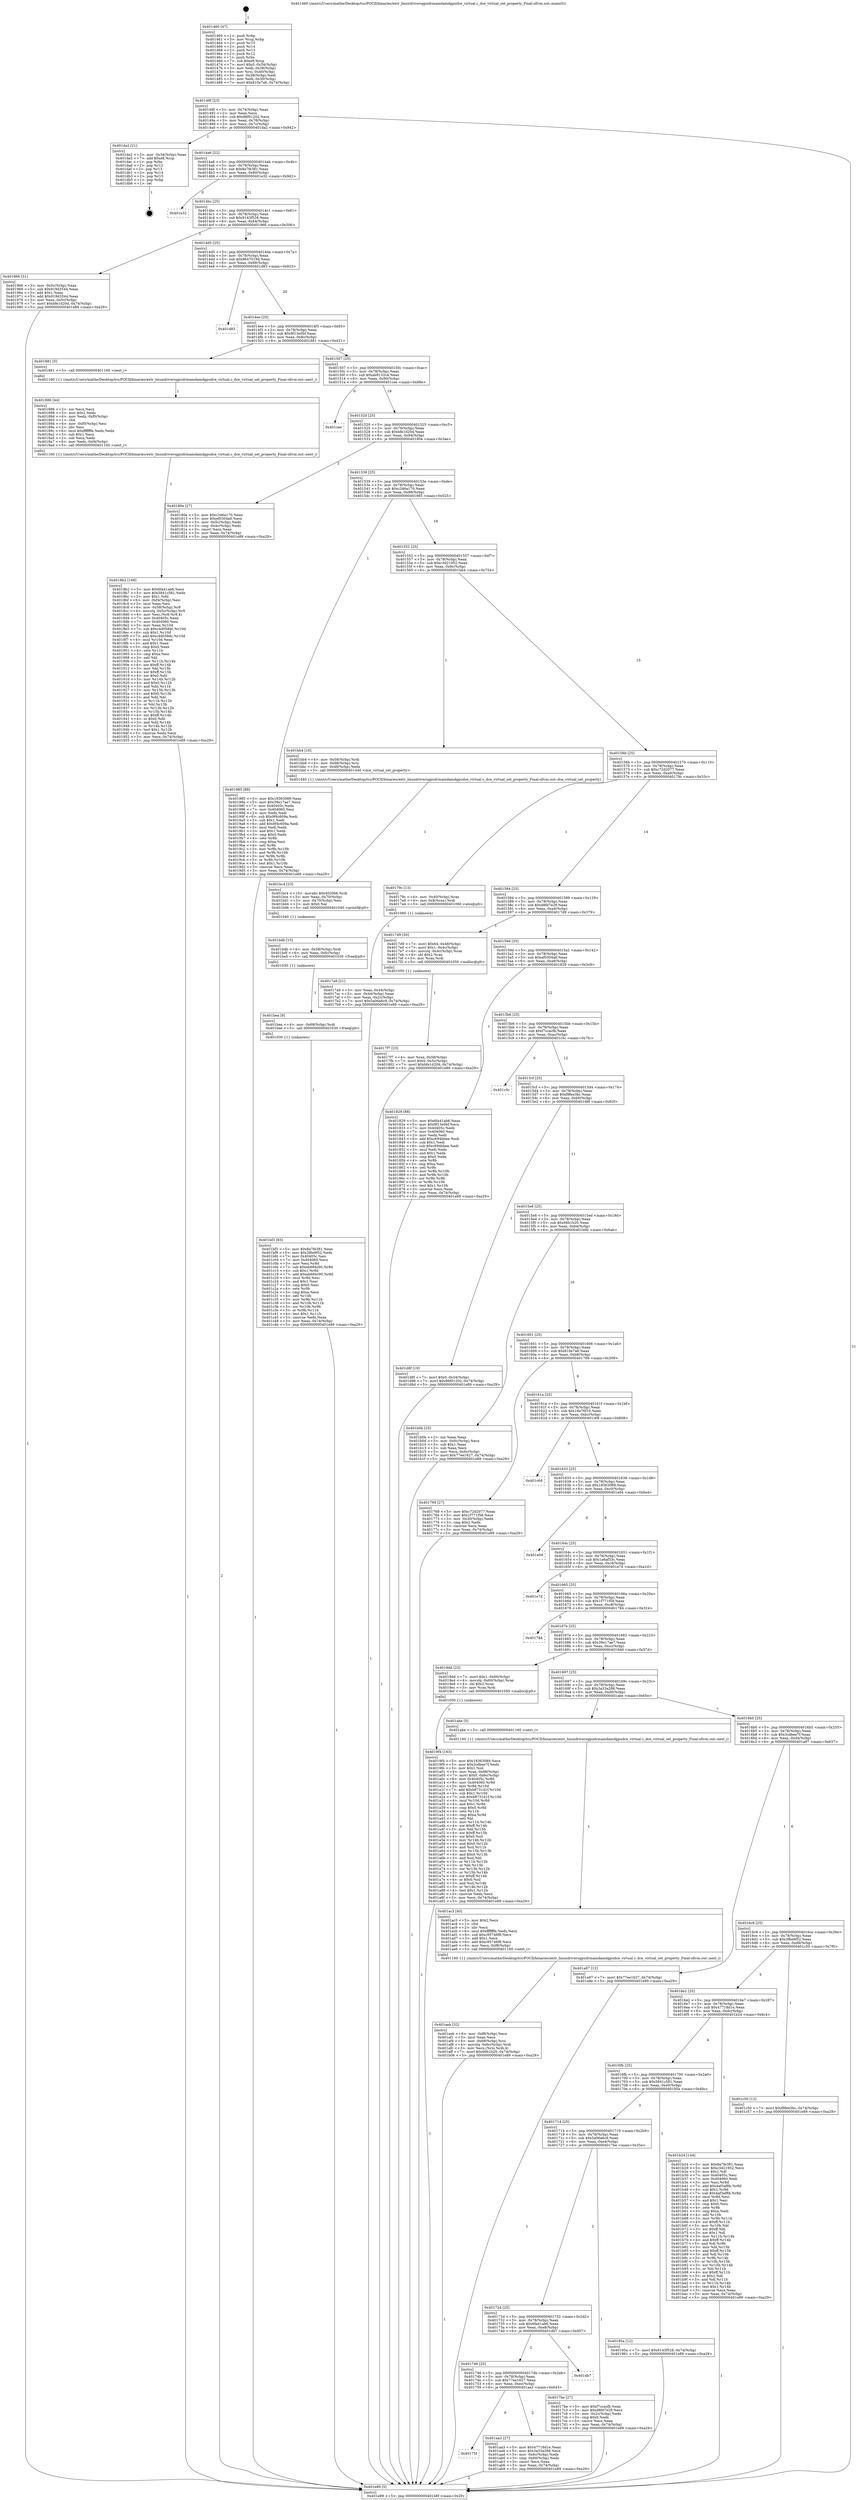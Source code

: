 digraph "0x401460" {
  label = "0x401460 (/mnt/c/Users/mathe/Desktop/tcc/POCII/binaries/extr_linuxdriversgpudrmamdamdgpudce_virtual.c_dce_virtual_set_property_Final-ollvm.out::main(0))"
  labelloc = "t"
  node[shape=record]

  Entry [label="",width=0.3,height=0.3,shape=circle,fillcolor=black,style=filled]
  "0x40148f" [label="{
     0x40148f [23]\l
     | [instrs]\l
     &nbsp;&nbsp;0x40148f \<+3\>: mov -0x74(%rbp),%eax\l
     &nbsp;&nbsp;0x401492 \<+2\>: mov %eax,%ecx\l
     &nbsp;&nbsp;0x401494 \<+6\>: sub $0x86f01202,%ecx\l
     &nbsp;&nbsp;0x40149a \<+3\>: mov %eax,-0x78(%rbp)\l
     &nbsp;&nbsp;0x40149d \<+3\>: mov %ecx,-0x7c(%rbp)\l
     &nbsp;&nbsp;0x4014a0 \<+6\>: je 0000000000401da2 \<main+0x942\>\l
  }"]
  "0x401da2" [label="{
     0x401da2 [21]\l
     | [instrs]\l
     &nbsp;&nbsp;0x401da2 \<+3\>: mov -0x34(%rbp),%eax\l
     &nbsp;&nbsp;0x401da5 \<+7\>: add $0xe8,%rsp\l
     &nbsp;&nbsp;0x401dac \<+1\>: pop %rbx\l
     &nbsp;&nbsp;0x401dad \<+2\>: pop %r12\l
     &nbsp;&nbsp;0x401daf \<+2\>: pop %r13\l
     &nbsp;&nbsp;0x401db1 \<+2\>: pop %r14\l
     &nbsp;&nbsp;0x401db3 \<+2\>: pop %r15\l
     &nbsp;&nbsp;0x401db5 \<+1\>: pop %rbp\l
     &nbsp;&nbsp;0x401db6 \<+1\>: ret\l
  }"]
  "0x4014a6" [label="{
     0x4014a6 [22]\l
     | [instrs]\l
     &nbsp;&nbsp;0x4014a6 \<+5\>: jmp 00000000004014ab \<main+0x4b\>\l
     &nbsp;&nbsp;0x4014ab \<+3\>: mov -0x78(%rbp),%eax\l
     &nbsp;&nbsp;0x4014ae \<+5\>: sub $0x8a7fe381,%eax\l
     &nbsp;&nbsp;0x4014b3 \<+3\>: mov %eax,-0x80(%rbp)\l
     &nbsp;&nbsp;0x4014b6 \<+6\>: je 0000000000401e32 \<main+0x9d2\>\l
  }"]
  Exit [label="",width=0.3,height=0.3,shape=circle,fillcolor=black,style=filled,peripheries=2]
  "0x401e32" [label="{
     0x401e32\l
  }", style=dashed]
  "0x4014bc" [label="{
     0x4014bc [25]\l
     | [instrs]\l
     &nbsp;&nbsp;0x4014bc \<+5\>: jmp 00000000004014c1 \<main+0x61\>\l
     &nbsp;&nbsp;0x4014c1 \<+3\>: mov -0x78(%rbp),%eax\l
     &nbsp;&nbsp;0x4014c4 \<+5\>: sub $0x9143f528,%eax\l
     &nbsp;&nbsp;0x4014c9 \<+6\>: mov %eax,-0x84(%rbp)\l
     &nbsp;&nbsp;0x4014cf \<+6\>: je 0000000000401966 \<main+0x506\>\l
  }"]
  "0x401bf3" [label="{
     0x401bf3 [93]\l
     | [instrs]\l
     &nbsp;&nbsp;0x401bf3 \<+5\>: mov $0x8a7fe381,%eax\l
     &nbsp;&nbsp;0x401bf8 \<+5\>: mov $0x3f6e9f52,%edx\l
     &nbsp;&nbsp;0x401bfd \<+7\>: mov 0x40405c,%esi\l
     &nbsp;&nbsp;0x401c04 \<+7\>: mov 0x404060,%ecx\l
     &nbsp;&nbsp;0x401c0b \<+3\>: mov %esi,%r8d\l
     &nbsp;&nbsp;0x401c0e \<+7\>: sub $0xeb684c90,%r8d\l
     &nbsp;&nbsp;0x401c15 \<+4\>: sub $0x1,%r8d\l
     &nbsp;&nbsp;0x401c19 \<+7\>: add $0xeb684c90,%r8d\l
     &nbsp;&nbsp;0x401c20 \<+4\>: imul %r8d,%esi\l
     &nbsp;&nbsp;0x401c24 \<+3\>: and $0x1,%esi\l
     &nbsp;&nbsp;0x401c27 \<+3\>: cmp $0x0,%esi\l
     &nbsp;&nbsp;0x401c2a \<+4\>: sete %r9b\l
     &nbsp;&nbsp;0x401c2e \<+3\>: cmp $0xa,%ecx\l
     &nbsp;&nbsp;0x401c31 \<+4\>: setl %r10b\l
     &nbsp;&nbsp;0x401c35 \<+3\>: mov %r9b,%r11b\l
     &nbsp;&nbsp;0x401c38 \<+3\>: and %r10b,%r11b\l
     &nbsp;&nbsp;0x401c3b \<+3\>: xor %r10b,%r9b\l
     &nbsp;&nbsp;0x401c3e \<+3\>: or %r9b,%r11b\l
     &nbsp;&nbsp;0x401c41 \<+4\>: test $0x1,%r11b\l
     &nbsp;&nbsp;0x401c45 \<+3\>: cmovne %edx,%eax\l
     &nbsp;&nbsp;0x401c48 \<+3\>: mov %eax,-0x74(%rbp)\l
     &nbsp;&nbsp;0x401c4b \<+5\>: jmp 0000000000401e89 \<main+0xa29\>\l
  }"]
  "0x401966" [label="{
     0x401966 [31]\l
     | [instrs]\l
     &nbsp;&nbsp;0x401966 \<+3\>: mov -0x5c(%rbp),%eax\l
     &nbsp;&nbsp;0x401969 \<+5\>: sub $0x919d3544,%eax\l
     &nbsp;&nbsp;0x40196e \<+3\>: add $0x1,%eax\l
     &nbsp;&nbsp;0x401971 \<+5\>: add $0x919d3544,%eax\l
     &nbsp;&nbsp;0x401976 \<+3\>: mov %eax,-0x5c(%rbp)\l
     &nbsp;&nbsp;0x401979 \<+7\>: movl $0xbfe1d20d,-0x74(%rbp)\l
     &nbsp;&nbsp;0x401980 \<+5\>: jmp 0000000000401e89 \<main+0xa29\>\l
  }"]
  "0x4014d5" [label="{
     0x4014d5 [25]\l
     | [instrs]\l
     &nbsp;&nbsp;0x4014d5 \<+5\>: jmp 00000000004014da \<main+0x7a\>\l
     &nbsp;&nbsp;0x4014da \<+3\>: mov -0x78(%rbp),%eax\l
     &nbsp;&nbsp;0x4014dd \<+5\>: sub $0x9647019d,%eax\l
     &nbsp;&nbsp;0x4014e2 \<+6\>: mov %eax,-0x88(%rbp)\l
     &nbsp;&nbsp;0x4014e8 \<+6\>: je 0000000000401d83 \<main+0x923\>\l
  }"]
  "0x401bea" [label="{
     0x401bea [9]\l
     | [instrs]\l
     &nbsp;&nbsp;0x401bea \<+4\>: mov -0x68(%rbp),%rdi\l
     &nbsp;&nbsp;0x401bee \<+5\>: call 0000000000401030 \<free@plt\>\l
     | [calls]\l
     &nbsp;&nbsp;0x401030 \{1\} (unknown)\l
  }"]
  "0x401d83" [label="{
     0x401d83\l
  }", style=dashed]
  "0x4014ee" [label="{
     0x4014ee [25]\l
     | [instrs]\l
     &nbsp;&nbsp;0x4014ee \<+5\>: jmp 00000000004014f3 \<main+0x93\>\l
     &nbsp;&nbsp;0x4014f3 \<+3\>: mov -0x78(%rbp),%eax\l
     &nbsp;&nbsp;0x4014f6 \<+5\>: sub $0x9f13e0bf,%eax\l
     &nbsp;&nbsp;0x4014fb \<+6\>: mov %eax,-0x8c(%rbp)\l
     &nbsp;&nbsp;0x401501 \<+6\>: je 0000000000401881 \<main+0x421\>\l
  }"]
  "0x401bdb" [label="{
     0x401bdb [15]\l
     | [instrs]\l
     &nbsp;&nbsp;0x401bdb \<+4\>: mov -0x58(%rbp),%rdi\l
     &nbsp;&nbsp;0x401bdf \<+6\>: mov %eax,-0xfc(%rbp)\l
     &nbsp;&nbsp;0x401be5 \<+5\>: call 0000000000401030 \<free@plt\>\l
     | [calls]\l
     &nbsp;&nbsp;0x401030 \{1\} (unknown)\l
  }"]
  "0x401881" [label="{
     0x401881 [5]\l
     | [instrs]\l
     &nbsp;&nbsp;0x401881 \<+5\>: call 0000000000401160 \<next_i\>\l
     | [calls]\l
     &nbsp;&nbsp;0x401160 \{1\} (/mnt/c/Users/mathe/Desktop/tcc/POCII/binaries/extr_linuxdriversgpudrmamdamdgpudce_virtual.c_dce_virtual_set_property_Final-ollvm.out::next_i)\l
  }"]
  "0x401507" [label="{
     0x401507 [25]\l
     | [instrs]\l
     &nbsp;&nbsp;0x401507 \<+5\>: jmp 000000000040150c \<main+0xac\>\l
     &nbsp;&nbsp;0x40150c \<+3\>: mov -0x78(%rbp),%eax\l
     &nbsp;&nbsp;0x40150f \<+5\>: sub $0xab9132c4,%eax\l
     &nbsp;&nbsp;0x401514 \<+6\>: mov %eax,-0x90(%rbp)\l
     &nbsp;&nbsp;0x40151a \<+6\>: je 0000000000401cee \<main+0x88e\>\l
  }"]
  "0x401bc4" [label="{
     0x401bc4 [23]\l
     | [instrs]\l
     &nbsp;&nbsp;0x401bc4 \<+10\>: movabs $0x4020b6,%rdi\l
     &nbsp;&nbsp;0x401bce \<+3\>: mov %eax,-0x70(%rbp)\l
     &nbsp;&nbsp;0x401bd1 \<+3\>: mov -0x70(%rbp),%esi\l
     &nbsp;&nbsp;0x401bd4 \<+2\>: mov $0x0,%al\l
     &nbsp;&nbsp;0x401bd6 \<+5\>: call 0000000000401040 \<printf@plt\>\l
     | [calls]\l
     &nbsp;&nbsp;0x401040 \{1\} (unknown)\l
  }"]
  "0x401cee" [label="{
     0x401cee\l
  }", style=dashed]
  "0x401520" [label="{
     0x401520 [25]\l
     | [instrs]\l
     &nbsp;&nbsp;0x401520 \<+5\>: jmp 0000000000401525 \<main+0xc5\>\l
     &nbsp;&nbsp;0x401525 \<+3\>: mov -0x78(%rbp),%eax\l
     &nbsp;&nbsp;0x401528 \<+5\>: sub $0xbfe1d20d,%eax\l
     &nbsp;&nbsp;0x40152d \<+6\>: mov %eax,-0x94(%rbp)\l
     &nbsp;&nbsp;0x401533 \<+6\>: je 000000000040180e \<main+0x3ae\>\l
  }"]
  "0x401aeb" [label="{
     0x401aeb [32]\l
     | [instrs]\l
     &nbsp;&nbsp;0x401aeb \<+6\>: mov -0xf8(%rbp),%ecx\l
     &nbsp;&nbsp;0x401af1 \<+3\>: imul %eax,%ecx\l
     &nbsp;&nbsp;0x401af4 \<+4\>: mov -0x68(%rbp),%rsi\l
     &nbsp;&nbsp;0x401af8 \<+4\>: movslq -0x6c(%rbp),%rdi\l
     &nbsp;&nbsp;0x401afc \<+3\>: mov %ecx,(%rsi,%rdi,4)\l
     &nbsp;&nbsp;0x401aff \<+7\>: movl $0x66b1b20,-0x74(%rbp)\l
     &nbsp;&nbsp;0x401b06 \<+5\>: jmp 0000000000401e89 \<main+0xa29\>\l
  }"]
  "0x40180e" [label="{
     0x40180e [27]\l
     | [instrs]\l
     &nbsp;&nbsp;0x40180e \<+5\>: mov $0xc346a170,%eax\l
     &nbsp;&nbsp;0x401813 \<+5\>: mov $0xef0304a6,%ecx\l
     &nbsp;&nbsp;0x401818 \<+3\>: mov -0x5c(%rbp),%edx\l
     &nbsp;&nbsp;0x40181b \<+3\>: cmp -0x4c(%rbp),%edx\l
     &nbsp;&nbsp;0x40181e \<+3\>: cmovl %ecx,%eax\l
     &nbsp;&nbsp;0x401821 \<+3\>: mov %eax,-0x74(%rbp)\l
     &nbsp;&nbsp;0x401824 \<+5\>: jmp 0000000000401e89 \<main+0xa29\>\l
  }"]
  "0x401539" [label="{
     0x401539 [25]\l
     | [instrs]\l
     &nbsp;&nbsp;0x401539 \<+5\>: jmp 000000000040153e \<main+0xde\>\l
     &nbsp;&nbsp;0x40153e \<+3\>: mov -0x78(%rbp),%eax\l
     &nbsp;&nbsp;0x401541 \<+5\>: sub $0xc346a170,%eax\l
     &nbsp;&nbsp;0x401546 \<+6\>: mov %eax,-0x98(%rbp)\l
     &nbsp;&nbsp;0x40154c \<+6\>: je 0000000000401985 \<main+0x525\>\l
  }"]
  "0x401ac3" [label="{
     0x401ac3 [40]\l
     | [instrs]\l
     &nbsp;&nbsp;0x401ac3 \<+5\>: mov $0x2,%ecx\l
     &nbsp;&nbsp;0x401ac8 \<+1\>: cltd\l
     &nbsp;&nbsp;0x401ac9 \<+2\>: idiv %ecx\l
     &nbsp;&nbsp;0x401acb \<+6\>: imul $0xfffffffe,%edx,%ecx\l
     &nbsp;&nbsp;0x401ad1 \<+6\>: sub $0xc95746f8,%ecx\l
     &nbsp;&nbsp;0x401ad7 \<+3\>: add $0x1,%ecx\l
     &nbsp;&nbsp;0x401ada \<+6\>: add $0xc95746f8,%ecx\l
     &nbsp;&nbsp;0x401ae0 \<+6\>: mov %ecx,-0xf8(%rbp)\l
     &nbsp;&nbsp;0x401ae6 \<+5\>: call 0000000000401160 \<next_i\>\l
     | [calls]\l
     &nbsp;&nbsp;0x401160 \{1\} (/mnt/c/Users/mathe/Desktop/tcc/POCII/binaries/extr_linuxdriversgpudrmamdamdgpudce_virtual.c_dce_virtual_set_property_Final-ollvm.out::next_i)\l
  }"]
  "0x401985" [label="{
     0x401985 [88]\l
     | [instrs]\l
     &nbsp;&nbsp;0x401985 \<+5\>: mov $0x18363089,%eax\l
     &nbsp;&nbsp;0x40198a \<+5\>: mov $0x39e17ae7,%ecx\l
     &nbsp;&nbsp;0x40198f \<+7\>: mov 0x40405c,%edx\l
     &nbsp;&nbsp;0x401996 \<+7\>: mov 0x404060,%esi\l
     &nbsp;&nbsp;0x40199d \<+2\>: mov %edx,%edi\l
     &nbsp;&nbsp;0x40199f \<+6\>: sub $0x9f4c609a,%edi\l
     &nbsp;&nbsp;0x4019a5 \<+3\>: sub $0x1,%edi\l
     &nbsp;&nbsp;0x4019a8 \<+6\>: add $0x9f4c609a,%edi\l
     &nbsp;&nbsp;0x4019ae \<+3\>: imul %edi,%edx\l
     &nbsp;&nbsp;0x4019b1 \<+3\>: and $0x1,%edx\l
     &nbsp;&nbsp;0x4019b4 \<+3\>: cmp $0x0,%edx\l
     &nbsp;&nbsp;0x4019b7 \<+4\>: sete %r8b\l
     &nbsp;&nbsp;0x4019bb \<+3\>: cmp $0xa,%esi\l
     &nbsp;&nbsp;0x4019be \<+4\>: setl %r9b\l
     &nbsp;&nbsp;0x4019c2 \<+3\>: mov %r8b,%r10b\l
     &nbsp;&nbsp;0x4019c5 \<+3\>: and %r9b,%r10b\l
     &nbsp;&nbsp;0x4019c8 \<+3\>: xor %r9b,%r8b\l
     &nbsp;&nbsp;0x4019cb \<+3\>: or %r8b,%r10b\l
     &nbsp;&nbsp;0x4019ce \<+4\>: test $0x1,%r10b\l
     &nbsp;&nbsp;0x4019d2 \<+3\>: cmovne %ecx,%eax\l
     &nbsp;&nbsp;0x4019d5 \<+3\>: mov %eax,-0x74(%rbp)\l
     &nbsp;&nbsp;0x4019d8 \<+5\>: jmp 0000000000401e89 \<main+0xa29\>\l
  }"]
  "0x401552" [label="{
     0x401552 [25]\l
     | [instrs]\l
     &nbsp;&nbsp;0x401552 \<+5\>: jmp 0000000000401557 \<main+0xf7\>\l
     &nbsp;&nbsp;0x401557 \<+3\>: mov -0x78(%rbp),%eax\l
     &nbsp;&nbsp;0x40155a \<+5\>: sub $0xc3d21952,%eax\l
     &nbsp;&nbsp;0x40155f \<+6\>: mov %eax,-0x9c(%rbp)\l
     &nbsp;&nbsp;0x401565 \<+6\>: je 0000000000401bb4 \<main+0x754\>\l
  }"]
  "0x40175f" [label="{
     0x40175f\l
  }", style=dashed]
  "0x401bb4" [label="{
     0x401bb4 [16]\l
     | [instrs]\l
     &nbsp;&nbsp;0x401bb4 \<+4\>: mov -0x58(%rbp),%rdi\l
     &nbsp;&nbsp;0x401bb8 \<+4\>: mov -0x68(%rbp),%rsi\l
     &nbsp;&nbsp;0x401bbc \<+3\>: mov -0x48(%rbp),%edx\l
     &nbsp;&nbsp;0x401bbf \<+5\>: call 0000000000401440 \<dce_virtual_set_property\>\l
     | [calls]\l
     &nbsp;&nbsp;0x401440 \{1\} (/mnt/c/Users/mathe/Desktop/tcc/POCII/binaries/extr_linuxdriversgpudrmamdamdgpudce_virtual.c_dce_virtual_set_property_Final-ollvm.out::dce_virtual_set_property)\l
  }"]
  "0x40156b" [label="{
     0x40156b [25]\l
     | [instrs]\l
     &nbsp;&nbsp;0x40156b \<+5\>: jmp 0000000000401570 \<main+0x110\>\l
     &nbsp;&nbsp;0x401570 \<+3\>: mov -0x78(%rbp),%eax\l
     &nbsp;&nbsp;0x401573 \<+5\>: sub $0xc72d2077,%eax\l
     &nbsp;&nbsp;0x401578 \<+6\>: mov %eax,-0xa0(%rbp)\l
     &nbsp;&nbsp;0x40157e \<+6\>: je 000000000040179c \<main+0x33c\>\l
  }"]
  "0x401aa3" [label="{
     0x401aa3 [27]\l
     | [instrs]\l
     &nbsp;&nbsp;0x401aa3 \<+5\>: mov $0x47718d1e,%eax\l
     &nbsp;&nbsp;0x401aa8 \<+5\>: mov $0x3a33a288,%ecx\l
     &nbsp;&nbsp;0x401aad \<+3\>: mov -0x6c(%rbp),%edx\l
     &nbsp;&nbsp;0x401ab0 \<+3\>: cmp -0x60(%rbp),%edx\l
     &nbsp;&nbsp;0x401ab3 \<+3\>: cmovl %ecx,%eax\l
     &nbsp;&nbsp;0x401ab6 \<+3\>: mov %eax,-0x74(%rbp)\l
     &nbsp;&nbsp;0x401ab9 \<+5\>: jmp 0000000000401e89 \<main+0xa29\>\l
  }"]
  "0x40179c" [label="{
     0x40179c [13]\l
     | [instrs]\l
     &nbsp;&nbsp;0x40179c \<+4\>: mov -0x40(%rbp),%rax\l
     &nbsp;&nbsp;0x4017a0 \<+4\>: mov 0x8(%rax),%rdi\l
     &nbsp;&nbsp;0x4017a4 \<+5\>: call 0000000000401060 \<atoi@plt\>\l
     | [calls]\l
     &nbsp;&nbsp;0x401060 \{1\} (unknown)\l
  }"]
  "0x401584" [label="{
     0x401584 [25]\l
     | [instrs]\l
     &nbsp;&nbsp;0x401584 \<+5\>: jmp 0000000000401589 \<main+0x129\>\l
     &nbsp;&nbsp;0x401589 \<+3\>: mov -0x78(%rbp),%eax\l
     &nbsp;&nbsp;0x40158c \<+5\>: sub $0xd8fd7e29,%eax\l
     &nbsp;&nbsp;0x401591 \<+6\>: mov %eax,-0xa4(%rbp)\l
     &nbsp;&nbsp;0x401597 \<+6\>: je 00000000004017d9 \<main+0x379\>\l
  }"]
  "0x401746" [label="{
     0x401746 [25]\l
     | [instrs]\l
     &nbsp;&nbsp;0x401746 \<+5\>: jmp 000000000040174b \<main+0x2eb\>\l
     &nbsp;&nbsp;0x40174b \<+3\>: mov -0x78(%rbp),%eax\l
     &nbsp;&nbsp;0x40174e \<+5\>: sub $0x77ee1627,%eax\l
     &nbsp;&nbsp;0x401753 \<+6\>: mov %eax,-0xec(%rbp)\l
     &nbsp;&nbsp;0x401759 \<+6\>: je 0000000000401aa3 \<main+0x643\>\l
  }"]
  "0x4017d9" [label="{
     0x4017d9 [30]\l
     | [instrs]\l
     &nbsp;&nbsp;0x4017d9 \<+7\>: movl $0x64,-0x48(%rbp)\l
     &nbsp;&nbsp;0x4017e0 \<+7\>: movl $0x1,-0x4c(%rbp)\l
     &nbsp;&nbsp;0x4017e7 \<+4\>: movslq -0x4c(%rbp),%rax\l
     &nbsp;&nbsp;0x4017eb \<+4\>: shl $0x2,%rax\l
     &nbsp;&nbsp;0x4017ef \<+3\>: mov %rax,%rdi\l
     &nbsp;&nbsp;0x4017f2 \<+5\>: call 0000000000401050 \<malloc@plt\>\l
     | [calls]\l
     &nbsp;&nbsp;0x401050 \{1\} (unknown)\l
  }"]
  "0x40159d" [label="{
     0x40159d [25]\l
     | [instrs]\l
     &nbsp;&nbsp;0x40159d \<+5\>: jmp 00000000004015a2 \<main+0x142\>\l
     &nbsp;&nbsp;0x4015a2 \<+3\>: mov -0x78(%rbp),%eax\l
     &nbsp;&nbsp;0x4015a5 \<+5\>: sub $0xef0304a6,%eax\l
     &nbsp;&nbsp;0x4015aa \<+6\>: mov %eax,-0xa8(%rbp)\l
     &nbsp;&nbsp;0x4015b0 \<+6\>: je 0000000000401829 \<main+0x3c9\>\l
  }"]
  "0x401db7" [label="{
     0x401db7\l
  }", style=dashed]
  "0x401829" [label="{
     0x401829 [88]\l
     | [instrs]\l
     &nbsp;&nbsp;0x401829 \<+5\>: mov $0x6fa41ab6,%eax\l
     &nbsp;&nbsp;0x40182e \<+5\>: mov $0x9f13e0bf,%ecx\l
     &nbsp;&nbsp;0x401833 \<+7\>: mov 0x40405c,%edx\l
     &nbsp;&nbsp;0x40183a \<+7\>: mov 0x404060,%esi\l
     &nbsp;&nbsp;0x401841 \<+2\>: mov %edx,%edi\l
     &nbsp;&nbsp;0x401843 \<+6\>: add $0xc694bbee,%edi\l
     &nbsp;&nbsp;0x401849 \<+3\>: sub $0x1,%edi\l
     &nbsp;&nbsp;0x40184c \<+6\>: sub $0xc694bbee,%edi\l
     &nbsp;&nbsp;0x401852 \<+3\>: imul %edi,%edx\l
     &nbsp;&nbsp;0x401855 \<+3\>: and $0x1,%edx\l
     &nbsp;&nbsp;0x401858 \<+3\>: cmp $0x0,%edx\l
     &nbsp;&nbsp;0x40185b \<+4\>: sete %r8b\l
     &nbsp;&nbsp;0x40185f \<+3\>: cmp $0xa,%esi\l
     &nbsp;&nbsp;0x401862 \<+4\>: setl %r9b\l
     &nbsp;&nbsp;0x401866 \<+3\>: mov %r8b,%r10b\l
     &nbsp;&nbsp;0x401869 \<+3\>: and %r9b,%r10b\l
     &nbsp;&nbsp;0x40186c \<+3\>: xor %r9b,%r8b\l
     &nbsp;&nbsp;0x40186f \<+3\>: or %r8b,%r10b\l
     &nbsp;&nbsp;0x401872 \<+4\>: test $0x1,%r10b\l
     &nbsp;&nbsp;0x401876 \<+3\>: cmovne %ecx,%eax\l
     &nbsp;&nbsp;0x401879 \<+3\>: mov %eax,-0x74(%rbp)\l
     &nbsp;&nbsp;0x40187c \<+5\>: jmp 0000000000401e89 \<main+0xa29\>\l
  }"]
  "0x4015b6" [label="{
     0x4015b6 [25]\l
     | [instrs]\l
     &nbsp;&nbsp;0x4015b6 \<+5\>: jmp 00000000004015bb \<main+0x15b\>\l
     &nbsp;&nbsp;0x4015bb \<+3\>: mov -0x78(%rbp),%eax\l
     &nbsp;&nbsp;0x4015be \<+5\>: sub $0xf7ccacfb,%eax\l
     &nbsp;&nbsp;0x4015c3 \<+6\>: mov %eax,-0xac(%rbp)\l
     &nbsp;&nbsp;0x4015c9 \<+6\>: je 0000000000401c5c \<main+0x7fc\>\l
  }"]
  "0x4019f4" [label="{
     0x4019f4 [163]\l
     | [instrs]\l
     &nbsp;&nbsp;0x4019f4 \<+5\>: mov $0x18363089,%ecx\l
     &nbsp;&nbsp;0x4019f9 \<+5\>: mov $0x3cdbee7f,%edx\l
     &nbsp;&nbsp;0x4019fe \<+3\>: mov $0x1,%sil\l
     &nbsp;&nbsp;0x401a01 \<+4\>: mov %rax,-0x68(%rbp)\l
     &nbsp;&nbsp;0x401a05 \<+7\>: movl $0x0,-0x6c(%rbp)\l
     &nbsp;&nbsp;0x401a0c \<+8\>: mov 0x40405c,%r8d\l
     &nbsp;&nbsp;0x401a14 \<+8\>: mov 0x404060,%r9d\l
     &nbsp;&nbsp;0x401a1c \<+3\>: mov %r8d,%r10d\l
     &nbsp;&nbsp;0x401a1f \<+7\>: add $0xb8731d1f,%r10d\l
     &nbsp;&nbsp;0x401a26 \<+4\>: sub $0x1,%r10d\l
     &nbsp;&nbsp;0x401a2a \<+7\>: sub $0xb8731d1f,%r10d\l
     &nbsp;&nbsp;0x401a31 \<+4\>: imul %r10d,%r8d\l
     &nbsp;&nbsp;0x401a35 \<+4\>: and $0x1,%r8d\l
     &nbsp;&nbsp;0x401a39 \<+4\>: cmp $0x0,%r8d\l
     &nbsp;&nbsp;0x401a3d \<+4\>: sete %r11b\l
     &nbsp;&nbsp;0x401a41 \<+4\>: cmp $0xa,%r9d\l
     &nbsp;&nbsp;0x401a45 \<+3\>: setl %bl\l
     &nbsp;&nbsp;0x401a48 \<+3\>: mov %r11b,%r14b\l
     &nbsp;&nbsp;0x401a4b \<+4\>: xor $0xff,%r14b\l
     &nbsp;&nbsp;0x401a4f \<+3\>: mov %bl,%r15b\l
     &nbsp;&nbsp;0x401a52 \<+4\>: xor $0xff,%r15b\l
     &nbsp;&nbsp;0x401a56 \<+4\>: xor $0x0,%sil\l
     &nbsp;&nbsp;0x401a5a \<+3\>: mov %r14b,%r12b\l
     &nbsp;&nbsp;0x401a5d \<+4\>: and $0x0,%r12b\l
     &nbsp;&nbsp;0x401a61 \<+3\>: and %sil,%r11b\l
     &nbsp;&nbsp;0x401a64 \<+3\>: mov %r15b,%r13b\l
     &nbsp;&nbsp;0x401a67 \<+4\>: and $0x0,%r13b\l
     &nbsp;&nbsp;0x401a6b \<+3\>: and %sil,%bl\l
     &nbsp;&nbsp;0x401a6e \<+3\>: or %r11b,%r12b\l
     &nbsp;&nbsp;0x401a71 \<+3\>: or %bl,%r13b\l
     &nbsp;&nbsp;0x401a74 \<+3\>: xor %r13b,%r12b\l
     &nbsp;&nbsp;0x401a77 \<+3\>: or %r15b,%r14b\l
     &nbsp;&nbsp;0x401a7a \<+4\>: xor $0xff,%r14b\l
     &nbsp;&nbsp;0x401a7e \<+4\>: or $0x0,%sil\l
     &nbsp;&nbsp;0x401a82 \<+3\>: and %sil,%r14b\l
     &nbsp;&nbsp;0x401a85 \<+3\>: or %r14b,%r12b\l
     &nbsp;&nbsp;0x401a88 \<+4\>: test $0x1,%r12b\l
     &nbsp;&nbsp;0x401a8c \<+3\>: cmovne %edx,%ecx\l
     &nbsp;&nbsp;0x401a8f \<+3\>: mov %ecx,-0x74(%rbp)\l
     &nbsp;&nbsp;0x401a92 \<+5\>: jmp 0000000000401e89 \<main+0xa29\>\l
  }"]
  "0x401c5c" [label="{
     0x401c5c\l
  }", style=dashed]
  "0x4015cf" [label="{
     0x4015cf [25]\l
     | [instrs]\l
     &nbsp;&nbsp;0x4015cf \<+5\>: jmp 00000000004015d4 \<main+0x174\>\l
     &nbsp;&nbsp;0x4015d4 \<+3\>: mov -0x78(%rbp),%eax\l
     &nbsp;&nbsp;0x4015d7 \<+5\>: sub $0xf9fee3bc,%eax\l
     &nbsp;&nbsp;0x4015dc \<+6\>: mov %eax,-0xb0(%rbp)\l
     &nbsp;&nbsp;0x4015e2 \<+6\>: je 0000000000401d8f \<main+0x92f\>\l
  }"]
  "0x4018b2" [label="{
     0x4018b2 [168]\l
     | [instrs]\l
     &nbsp;&nbsp;0x4018b2 \<+5\>: mov $0x6fa41ab6,%ecx\l
     &nbsp;&nbsp;0x4018b7 \<+5\>: mov $0x5841c581,%edx\l
     &nbsp;&nbsp;0x4018bc \<+3\>: mov $0x1,%dil\l
     &nbsp;&nbsp;0x4018bf \<+6\>: mov -0xf4(%rbp),%esi\l
     &nbsp;&nbsp;0x4018c5 \<+3\>: imul %eax,%esi\l
     &nbsp;&nbsp;0x4018c8 \<+4\>: mov -0x58(%rbp),%r8\l
     &nbsp;&nbsp;0x4018cc \<+4\>: movslq -0x5c(%rbp),%r9\l
     &nbsp;&nbsp;0x4018d0 \<+4\>: mov %esi,(%r8,%r9,4)\l
     &nbsp;&nbsp;0x4018d4 \<+7\>: mov 0x40405c,%eax\l
     &nbsp;&nbsp;0x4018db \<+7\>: mov 0x404060,%esi\l
     &nbsp;&nbsp;0x4018e2 \<+3\>: mov %eax,%r10d\l
     &nbsp;&nbsp;0x4018e5 \<+7\>: sub $0xc4d058dc,%r10d\l
     &nbsp;&nbsp;0x4018ec \<+4\>: sub $0x1,%r10d\l
     &nbsp;&nbsp;0x4018f0 \<+7\>: add $0xc4d058dc,%r10d\l
     &nbsp;&nbsp;0x4018f7 \<+4\>: imul %r10d,%eax\l
     &nbsp;&nbsp;0x4018fb \<+3\>: and $0x1,%eax\l
     &nbsp;&nbsp;0x4018fe \<+3\>: cmp $0x0,%eax\l
     &nbsp;&nbsp;0x401901 \<+4\>: sete %r11b\l
     &nbsp;&nbsp;0x401905 \<+3\>: cmp $0xa,%esi\l
     &nbsp;&nbsp;0x401908 \<+3\>: setl %bl\l
     &nbsp;&nbsp;0x40190b \<+3\>: mov %r11b,%r14b\l
     &nbsp;&nbsp;0x40190e \<+4\>: xor $0xff,%r14b\l
     &nbsp;&nbsp;0x401912 \<+3\>: mov %bl,%r15b\l
     &nbsp;&nbsp;0x401915 \<+4\>: xor $0xff,%r15b\l
     &nbsp;&nbsp;0x401919 \<+4\>: xor $0x0,%dil\l
     &nbsp;&nbsp;0x40191d \<+3\>: mov %r14b,%r12b\l
     &nbsp;&nbsp;0x401920 \<+4\>: and $0x0,%r12b\l
     &nbsp;&nbsp;0x401924 \<+3\>: and %dil,%r11b\l
     &nbsp;&nbsp;0x401927 \<+3\>: mov %r15b,%r13b\l
     &nbsp;&nbsp;0x40192a \<+4\>: and $0x0,%r13b\l
     &nbsp;&nbsp;0x40192e \<+3\>: and %dil,%bl\l
     &nbsp;&nbsp;0x401931 \<+3\>: or %r11b,%r12b\l
     &nbsp;&nbsp;0x401934 \<+3\>: or %bl,%r13b\l
     &nbsp;&nbsp;0x401937 \<+3\>: xor %r13b,%r12b\l
     &nbsp;&nbsp;0x40193a \<+3\>: or %r15b,%r14b\l
     &nbsp;&nbsp;0x40193d \<+4\>: xor $0xff,%r14b\l
     &nbsp;&nbsp;0x401941 \<+4\>: or $0x0,%dil\l
     &nbsp;&nbsp;0x401945 \<+3\>: and %dil,%r14b\l
     &nbsp;&nbsp;0x401948 \<+3\>: or %r14b,%r12b\l
     &nbsp;&nbsp;0x40194b \<+4\>: test $0x1,%r12b\l
     &nbsp;&nbsp;0x40194f \<+3\>: cmovne %edx,%ecx\l
     &nbsp;&nbsp;0x401952 \<+3\>: mov %ecx,-0x74(%rbp)\l
     &nbsp;&nbsp;0x401955 \<+5\>: jmp 0000000000401e89 \<main+0xa29\>\l
  }"]
  "0x401d8f" [label="{
     0x401d8f [19]\l
     | [instrs]\l
     &nbsp;&nbsp;0x401d8f \<+7\>: movl $0x0,-0x34(%rbp)\l
     &nbsp;&nbsp;0x401d96 \<+7\>: movl $0x86f01202,-0x74(%rbp)\l
     &nbsp;&nbsp;0x401d9d \<+5\>: jmp 0000000000401e89 \<main+0xa29\>\l
  }"]
  "0x4015e8" [label="{
     0x4015e8 [25]\l
     | [instrs]\l
     &nbsp;&nbsp;0x4015e8 \<+5\>: jmp 00000000004015ed \<main+0x18d\>\l
     &nbsp;&nbsp;0x4015ed \<+3\>: mov -0x78(%rbp),%eax\l
     &nbsp;&nbsp;0x4015f0 \<+5\>: sub $0x66b1b20,%eax\l
     &nbsp;&nbsp;0x4015f5 \<+6\>: mov %eax,-0xb4(%rbp)\l
     &nbsp;&nbsp;0x4015fb \<+6\>: je 0000000000401b0b \<main+0x6ab\>\l
  }"]
  "0x401886" [label="{
     0x401886 [44]\l
     | [instrs]\l
     &nbsp;&nbsp;0x401886 \<+2\>: xor %ecx,%ecx\l
     &nbsp;&nbsp;0x401888 \<+5\>: mov $0x2,%edx\l
     &nbsp;&nbsp;0x40188d \<+6\>: mov %edx,-0xf0(%rbp)\l
     &nbsp;&nbsp;0x401893 \<+1\>: cltd\l
     &nbsp;&nbsp;0x401894 \<+6\>: mov -0xf0(%rbp),%esi\l
     &nbsp;&nbsp;0x40189a \<+2\>: idiv %esi\l
     &nbsp;&nbsp;0x40189c \<+6\>: imul $0xfffffffe,%edx,%edx\l
     &nbsp;&nbsp;0x4018a2 \<+3\>: sub $0x1,%ecx\l
     &nbsp;&nbsp;0x4018a5 \<+2\>: sub %ecx,%edx\l
     &nbsp;&nbsp;0x4018a7 \<+6\>: mov %edx,-0xf4(%rbp)\l
     &nbsp;&nbsp;0x4018ad \<+5\>: call 0000000000401160 \<next_i\>\l
     | [calls]\l
     &nbsp;&nbsp;0x401160 \{1\} (/mnt/c/Users/mathe/Desktop/tcc/POCII/binaries/extr_linuxdriversgpudrmamdamdgpudce_virtual.c_dce_virtual_set_property_Final-ollvm.out::next_i)\l
  }"]
  "0x401b0b" [label="{
     0x401b0b [25]\l
     | [instrs]\l
     &nbsp;&nbsp;0x401b0b \<+2\>: xor %eax,%eax\l
     &nbsp;&nbsp;0x401b0d \<+3\>: mov -0x6c(%rbp),%ecx\l
     &nbsp;&nbsp;0x401b10 \<+3\>: sub $0x1,%eax\l
     &nbsp;&nbsp;0x401b13 \<+2\>: sub %eax,%ecx\l
     &nbsp;&nbsp;0x401b15 \<+3\>: mov %ecx,-0x6c(%rbp)\l
     &nbsp;&nbsp;0x401b18 \<+7\>: movl $0x77ee1627,-0x74(%rbp)\l
     &nbsp;&nbsp;0x401b1f \<+5\>: jmp 0000000000401e89 \<main+0xa29\>\l
  }"]
  "0x401601" [label="{
     0x401601 [25]\l
     | [instrs]\l
     &nbsp;&nbsp;0x401601 \<+5\>: jmp 0000000000401606 \<main+0x1a6\>\l
     &nbsp;&nbsp;0x401606 \<+3\>: mov -0x78(%rbp),%eax\l
     &nbsp;&nbsp;0x401609 \<+5\>: sub $0x810e7a6,%eax\l
     &nbsp;&nbsp;0x40160e \<+6\>: mov %eax,-0xb8(%rbp)\l
     &nbsp;&nbsp;0x401614 \<+6\>: je 0000000000401769 \<main+0x309\>\l
  }"]
  "0x4017f7" [label="{
     0x4017f7 [23]\l
     | [instrs]\l
     &nbsp;&nbsp;0x4017f7 \<+4\>: mov %rax,-0x58(%rbp)\l
     &nbsp;&nbsp;0x4017fb \<+7\>: movl $0x0,-0x5c(%rbp)\l
     &nbsp;&nbsp;0x401802 \<+7\>: movl $0xbfe1d20d,-0x74(%rbp)\l
     &nbsp;&nbsp;0x401809 \<+5\>: jmp 0000000000401e89 \<main+0xa29\>\l
  }"]
  "0x401769" [label="{
     0x401769 [27]\l
     | [instrs]\l
     &nbsp;&nbsp;0x401769 \<+5\>: mov $0xc72d2077,%eax\l
     &nbsp;&nbsp;0x40176e \<+5\>: mov $0x1f771f58,%ecx\l
     &nbsp;&nbsp;0x401773 \<+3\>: mov -0x30(%rbp),%edx\l
     &nbsp;&nbsp;0x401776 \<+3\>: cmp $0x2,%edx\l
     &nbsp;&nbsp;0x401779 \<+3\>: cmovne %ecx,%eax\l
     &nbsp;&nbsp;0x40177c \<+3\>: mov %eax,-0x74(%rbp)\l
     &nbsp;&nbsp;0x40177f \<+5\>: jmp 0000000000401e89 \<main+0xa29\>\l
  }"]
  "0x40161a" [label="{
     0x40161a [25]\l
     | [instrs]\l
     &nbsp;&nbsp;0x40161a \<+5\>: jmp 000000000040161f \<main+0x1bf\>\l
     &nbsp;&nbsp;0x40161f \<+3\>: mov -0x78(%rbp),%eax\l
     &nbsp;&nbsp;0x401622 \<+5\>: sub $0x16e76f10,%eax\l
     &nbsp;&nbsp;0x401627 \<+6\>: mov %eax,-0xbc(%rbp)\l
     &nbsp;&nbsp;0x40162d \<+6\>: je 0000000000401c68 \<main+0x808\>\l
  }"]
  "0x401e89" [label="{
     0x401e89 [5]\l
     | [instrs]\l
     &nbsp;&nbsp;0x401e89 \<+5\>: jmp 000000000040148f \<main+0x2f\>\l
  }"]
  "0x401460" [label="{
     0x401460 [47]\l
     | [instrs]\l
     &nbsp;&nbsp;0x401460 \<+1\>: push %rbp\l
     &nbsp;&nbsp;0x401461 \<+3\>: mov %rsp,%rbp\l
     &nbsp;&nbsp;0x401464 \<+2\>: push %r15\l
     &nbsp;&nbsp;0x401466 \<+2\>: push %r14\l
     &nbsp;&nbsp;0x401468 \<+2\>: push %r13\l
     &nbsp;&nbsp;0x40146a \<+2\>: push %r12\l
     &nbsp;&nbsp;0x40146c \<+1\>: push %rbx\l
     &nbsp;&nbsp;0x40146d \<+7\>: sub $0xe8,%rsp\l
     &nbsp;&nbsp;0x401474 \<+7\>: movl $0x0,-0x34(%rbp)\l
     &nbsp;&nbsp;0x40147b \<+3\>: mov %edi,-0x38(%rbp)\l
     &nbsp;&nbsp;0x40147e \<+4\>: mov %rsi,-0x40(%rbp)\l
     &nbsp;&nbsp;0x401482 \<+3\>: mov -0x38(%rbp),%edi\l
     &nbsp;&nbsp;0x401485 \<+3\>: mov %edi,-0x30(%rbp)\l
     &nbsp;&nbsp;0x401488 \<+7\>: movl $0x810e7a6,-0x74(%rbp)\l
  }"]
  "0x4017a9" [label="{
     0x4017a9 [21]\l
     | [instrs]\l
     &nbsp;&nbsp;0x4017a9 \<+3\>: mov %eax,-0x44(%rbp)\l
     &nbsp;&nbsp;0x4017ac \<+3\>: mov -0x44(%rbp),%eax\l
     &nbsp;&nbsp;0x4017af \<+3\>: mov %eax,-0x2c(%rbp)\l
     &nbsp;&nbsp;0x4017b2 \<+7\>: movl $0x5a06a6c9,-0x74(%rbp)\l
     &nbsp;&nbsp;0x4017b9 \<+5\>: jmp 0000000000401e89 \<main+0xa29\>\l
  }"]
  "0x40172d" [label="{
     0x40172d [25]\l
     | [instrs]\l
     &nbsp;&nbsp;0x40172d \<+5\>: jmp 0000000000401732 \<main+0x2d2\>\l
     &nbsp;&nbsp;0x401732 \<+3\>: mov -0x78(%rbp),%eax\l
     &nbsp;&nbsp;0x401735 \<+5\>: sub $0x6fa41ab6,%eax\l
     &nbsp;&nbsp;0x40173a \<+6\>: mov %eax,-0xe8(%rbp)\l
     &nbsp;&nbsp;0x401740 \<+6\>: je 0000000000401db7 \<main+0x957\>\l
  }"]
  "0x401c68" [label="{
     0x401c68\l
  }", style=dashed]
  "0x401633" [label="{
     0x401633 [25]\l
     | [instrs]\l
     &nbsp;&nbsp;0x401633 \<+5\>: jmp 0000000000401638 \<main+0x1d8\>\l
     &nbsp;&nbsp;0x401638 \<+3\>: mov -0x78(%rbp),%eax\l
     &nbsp;&nbsp;0x40163b \<+5\>: sub $0x18363089,%eax\l
     &nbsp;&nbsp;0x401640 \<+6\>: mov %eax,-0xc0(%rbp)\l
     &nbsp;&nbsp;0x401646 \<+6\>: je 0000000000401e04 \<main+0x9a4\>\l
  }"]
  "0x4017be" [label="{
     0x4017be [27]\l
     | [instrs]\l
     &nbsp;&nbsp;0x4017be \<+5\>: mov $0xf7ccacfb,%eax\l
     &nbsp;&nbsp;0x4017c3 \<+5\>: mov $0xd8fd7e29,%ecx\l
     &nbsp;&nbsp;0x4017c8 \<+3\>: mov -0x2c(%rbp),%edx\l
     &nbsp;&nbsp;0x4017cb \<+3\>: cmp $0x0,%edx\l
     &nbsp;&nbsp;0x4017ce \<+3\>: cmove %ecx,%eax\l
     &nbsp;&nbsp;0x4017d1 \<+3\>: mov %eax,-0x74(%rbp)\l
     &nbsp;&nbsp;0x4017d4 \<+5\>: jmp 0000000000401e89 \<main+0xa29\>\l
  }"]
  "0x401e04" [label="{
     0x401e04\l
  }", style=dashed]
  "0x40164c" [label="{
     0x40164c [25]\l
     | [instrs]\l
     &nbsp;&nbsp;0x40164c \<+5\>: jmp 0000000000401651 \<main+0x1f1\>\l
     &nbsp;&nbsp;0x401651 \<+3\>: mov -0x78(%rbp),%eax\l
     &nbsp;&nbsp;0x401654 \<+5\>: sub $0x1a6af33c,%eax\l
     &nbsp;&nbsp;0x401659 \<+6\>: mov %eax,-0xc4(%rbp)\l
     &nbsp;&nbsp;0x40165f \<+6\>: je 0000000000401e7d \<main+0xa1d\>\l
  }"]
  "0x401714" [label="{
     0x401714 [25]\l
     | [instrs]\l
     &nbsp;&nbsp;0x401714 \<+5\>: jmp 0000000000401719 \<main+0x2b9\>\l
     &nbsp;&nbsp;0x401719 \<+3\>: mov -0x78(%rbp),%eax\l
     &nbsp;&nbsp;0x40171c \<+5\>: sub $0x5a06a6c9,%eax\l
     &nbsp;&nbsp;0x401721 \<+6\>: mov %eax,-0xe4(%rbp)\l
     &nbsp;&nbsp;0x401727 \<+6\>: je 00000000004017be \<main+0x35e\>\l
  }"]
  "0x401e7d" [label="{
     0x401e7d\l
  }", style=dashed]
  "0x401665" [label="{
     0x401665 [25]\l
     | [instrs]\l
     &nbsp;&nbsp;0x401665 \<+5\>: jmp 000000000040166a \<main+0x20a\>\l
     &nbsp;&nbsp;0x40166a \<+3\>: mov -0x78(%rbp),%eax\l
     &nbsp;&nbsp;0x40166d \<+5\>: sub $0x1f771f58,%eax\l
     &nbsp;&nbsp;0x401672 \<+6\>: mov %eax,-0xc8(%rbp)\l
     &nbsp;&nbsp;0x401678 \<+6\>: je 0000000000401784 \<main+0x324\>\l
  }"]
  "0x40195a" [label="{
     0x40195a [12]\l
     | [instrs]\l
     &nbsp;&nbsp;0x40195a \<+7\>: movl $0x9143f528,-0x74(%rbp)\l
     &nbsp;&nbsp;0x401961 \<+5\>: jmp 0000000000401e89 \<main+0xa29\>\l
  }"]
  "0x401784" [label="{
     0x401784\l
  }", style=dashed]
  "0x40167e" [label="{
     0x40167e [25]\l
     | [instrs]\l
     &nbsp;&nbsp;0x40167e \<+5\>: jmp 0000000000401683 \<main+0x223\>\l
     &nbsp;&nbsp;0x401683 \<+3\>: mov -0x78(%rbp),%eax\l
     &nbsp;&nbsp;0x401686 \<+5\>: sub $0x39e17ae7,%eax\l
     &nbsp;&nbsp;0x40168b \<+6\>: mov %eax,-0xcc(%rbp)\l
     &nbsp;&nbsp;0x401691 \<+6\>: je 00000000004019dd \<main+0x57d\>\l
  }"]
  "0x4016fb" [label="{
     0x4016fb [25]\l
     | [instrs]\l
     &nbsp;&nbsp;0x4016fb \<+5\>: jmp 0000000000401700 \<main+0x2a0\>\l
     &nbsp;&nbsp;0x401700 \<+3\>: mov -0x78(%rbp),%eax\l
     &nbsp;&nbsp;0x401703 \<+5\>: sub $0x5841c581,%eax\l
     &nbsp;&nbsp;0x401708 \<+6\>: mov %eax,-0xe0(%rbp)\l
     &nbsp;&nbsp;0x40170e \<+6\>: je 000000000040195a \<main+0x4fa\>\l
  }"]
  "0x4019dd" [label="{
     0x4019dd [23]\l
     | [instrs]\l
     &nbsp;&nbsp;0x4019dd \<+7\>: movl $0x1,-0x60(%rbp)\l
     &nbsp;&nbsp;0x4019e4 \<+4\>: movslq -0x60(%rbp),%rax\l
     &nbsp;&nbsp;0x4019e8 \<+4\>: shl $0x2,%rax\l
     &nbsp;&nbsp;0x4019ec \<+3\>: mov %rax,%rdi\l
     &nbsp;&nbsp;0x4019ef \<+5\>: call 0000000000401050 \<malloc@plt\>\l
     | [calls]\l
     &nbsp;&nbsp;0x401050 \{1\} (unknown)\l
  }"]
  "0x401697" [label="{
     0x401697 [25]\l
     | [instrs]\l
     &nbsp;&nbsp;0x401697 \<+5\>: jmp 000000000040169c \<main+0x23c\>\l
     &nbsp;&nbsp;0x40169c \<+3\>: mov -0x78(%rbp),%eax\l
     &nbsp;&nbsp;0x40169f \<+5\>: sub $0x3a33a288,%eax\l
     &nbsp;&nbsp;0x4016a4 \<+6\>: mov %eax,-0xd0(%rbp)\l
     &nbsp;&nbsp;0x4016aa \<+6\>: je 0000000000401abe \<main+0x65e\>\l
  }"]
  "0x401b24" [label="{
     0x401b24 [144]\l
     | [instrs]\l
     &nbsp;&nbsp;0x401b24 \<+5\>: mov $0x8a7fe381,%eax\l
     &nbsp;&nbsp;0x401b29 \<+5\>: mov $0xc3d21952,%ecx\l
     &nbsp;&nbsp;0x401b2e \<+2\>: mov $0x1,%dl\l
     &nbsp;&nbsp;0x401b30 \<+7\>: mov 0x40405c,%esi\l
     &nbsp;&nbsp;0x401b37 \<+7\>: mov 0x404060,%edi\l
     &nbsp;&nbsp;0x401b3e \<+3\>: mov %esi,%r8d\l
     &nbsp;&nbsp;0x401b41 \<+7\>: add $0x4af3af8b,%r8d\l
     &nbsp;&nbsp;0x401b48 \<+4\>: sub $0x1,%r8d\l
     &nbsp;&nbsp;0x401b4c \<+7\>: sub $0x4af3af8b,%r8d\l
     &nbsp;&nbsp;0x401b53 \<+4\>: imul %r8d,%esi\l
     &nbsp;&nbsp;0x401b57 \<+3\>: and $0x1,%esi\l
     &nbsp;&nbsp;0x401b5a \<+3\>: cmp $0x0,%esi\l
     &nbsp;&nbsp;0x401b5d \<+4\>: sete %r9b\l
     &nbsp;&nbsp;0x401b61 \<+3\>: cmp $0xa,%edi\l
     &nbsp;&nbsp;0x401b64 \<+4\>: setl %r10b\l
     &nbsp;&nbsp;0x401b68 \<+3\>: mov %r9b,%r11b\l
     &nbsp;&nbsp;0x401b6b \<+4\>: xor $0xff,%r11b\l
     &nbsp;&nbsp;0x401b6f \<+3\>: mov %r10b,%bl\l
     &nbsp;&nbsp;0x401b72 \<+3\>: xor $0xff,%bl\l
     &nbsp;&nbsp;0x401b75 \<+3\>: xor $0x1,%dl\l
     &nbsp;&nbsp;0x401b78 \<+3\>: mov %r11b,%r14b\l
     &nbsp;&nbsp;0x401b7b \<+4\>: and $0xff,%r14b\l
     &nbsp;&nbsp;0x401b7f \<+3\>: and %dl,%r9b\l
     &nbsp;&nbsp;0x401b82 \<+3\>: mov %bl,%r15b\l
     &nbsp;&nbsp;0x401b85 \<+4\>: and $0xff,%r15b\l
     &nbsp;&nbsp;0x401b89 \<+3\>: and %dl,%r10b\l
     &nbsp;&nbsp;0x401b8c \<+3\>: or %r9b,%r14b\l
     &nbsp;&nbsp;0x401b8f \<+3\>: or %r10b,%r15b\l
     &nbsp;&nbsp;0x401b92 \<+3\>: xor %r15b,%r14b\l
     &nbsp;&nbsp;0x401b95 \<+3\>: or %bl,%r11b\l
     &nbsp;&nbsp;0x401b98 \<+4\>: xor $0xff,%r11b\l
     &nbsp;&nbsp;0x401b9c \<+3\>: or $0x1,%dl\l
     &nbsp;&nbsp;0x401b9f \<+3\>: and %dl,%r11b\l
     &nbsp;&nbsp;0x401ba2 \<+3\>: or %r11b,%r14b\l
     &nbsp;&nbsp;0x401ba5 \<+4\>: test $0x1,%r14b\l
     &nbsp;&nbsp;0x401ba9 \<+3\>: cmovne %ecx,%eax\l
     &nbsp;&nbsp;0x401bac \<+3\>: mov %eax,-0x74(%rbp)\l
     &nbsp;&nbsp;0x401baf \<+5\>: jmp 0000000000401e89 \<main+0xa29\>\l
  }"]
  "0x401abe" [label="{
     0x401abe [5]\l
     | [instrs]\l
     &nbsp;&nbsp;0x401abe \<+5\>: call 0000000000401160 \<next_i\>\l
     | [calls]\l
     &nbsp;&nbsp;0x401160 \{1\} (/mnt/c/Users/mathe/Desktop/tcc/POCII/binaries/extr_linuxdriversgpudrmamdamdgpudce_virtual.c_dce_virtual_set_property_Final-ollvm.out::next_i)\l
  }"]
  "0x4016b0" [label="{
     0x4016b0 [25]\l
     | [instrs]\l
     &nbsp;&nbsp;0x4016b0 \<+5\>: jmp 00000000004016b5 \<main+0x255\>\l
     &nbsp;&nbsp;0x4016b5 \<+3\>: mov -0x78(%rbp),%eax\l
     &nbsp;&nbsp;0x4016b8 \<+5\>: sub $0x3cdbee7f,%eax\l
     &nbsp;&nbsp;0x4016bd \<+6\>: mov %eax,-0xd4(%rbp)\l
     &nbsp;&nbsp;0x4016c3 \<+6\>: je 0000000000401a97 \<main+0x637\>\l
  }"]
  "0x4016e2" [label="{
     0x4016e2 [25]\l
     | [instrs]\l
     &nbsp;&nbsp;0x4016e2 \<+5\>: jmp 00000000004016e7 \<main+0x287\>\l
     &nbsp;&nbsp;0x4016e7 \<+3\>: mov -0x78(%rbp),%eax\l
     &nbsp;&nbsp;0x4016ea \<+5\>: sub $0x47718d1e,%eax\l
     &nbsp;&nbsp;0x4016ef \<+6\>: mov %eax,-0xdc(%rbp)\l
     &nbsp;&nbsp;0x4016f5 \<+6\>: je 0000000000401b24 \<main+0x6c4\>\l
  }"]
  "0x401a97" [label="{
     0x401a97 [12]\l
     | [instrs]\l
     &nbsp;&nbsp;0x401a97 \<+7\>: movl $0x77ee1627,-0x74(%rbp)\l
     &nbsp;&nbsp;0x401a9e \<+5\>: jmp 0000000000401e89 \<main+0xa29\>\l
  }"]
  "0x4016c9" [label="{
     0x4016c9 [25]\l
     | [instrs]\l
     &nbsp;&nbsp;0x4016c9 \<+5\>: jmp 00000000004016ce \<main+0x26e\>\l
     &nbsp;&nbsp;0x4016ce \<+3\>: mov -0x78(%rbp),%eax\l
     &nbsp;&nbsp;0x4016d1 \<+5\>: sub $0x3f6e9f52,%eax\l
     &nbsp;&nbsp;0x4016d6 \<+6\>: mov %eax,-0xd8(%rbp)\l
     &nbsp;&nbsp;0x4016dc \<+6\>: je 0000000000401c50 \<main+0x7f0\>\l
  }"]
  "0x401c50" [label="{
     0x401c50 [12]\l
     | [instrs]\l
     &nbsp;&nbsp;0x401c50 \<+7\>: movl $0xf9fee3bc,-0x74(%rbp)\l
     &nbsp;&nbsp;0x401c57 \<+5\>: jmp 0000000000401e89 \<main+0xa29\>\l
  }"]
  Entry -> "0x401460" [label=" 1"]
  "0x40148f" -> "0x401da2" [label=" 1"]
  "0x40148f" -> "0x4014a6" [label=" 21"]
  "0x401da2" -> Exit [label=" 1"]
  "0x4014a6" -> "0x401e32" [label=" 0"]
  "0x4014a6" -> "0x4014bc" [label=" 21"]
  "0x401d8f" -> "0x401e89" [label=" 1"]
  "0x4014bc" -> "0x401966" [label=" 1"]
  "0x4014bc" -> "0x4014d5" [label=" 20"]
  "0x401c50" -> "0x401e89" [label=" 1"]
  "0x4014d5" -> "0x401d83" [label=" 0"]
  "0x4014d5" -> "0x4014ee" [label=" 20"]
  "0x401bf3" -> "0x401e89" [label=" 1"]
  "0x4014ee" -> "0x401881" [label=" 1"]
  "0x4014ee" -> "0x401507" [label=" 19"]
  "0x401bea" -> "0x401bf3" [label=" 1"]
  "0x401507" -> "0x401cee" [label=" 0"]
  "0x401507" -> "0x401520" [label=" 19"]
  "0x401bdb" -> "0x401bea" [label=" 1"]
  "0x401520" -> "0x40180e" [label=" 2"]
  "0x401520" -> "0x401539" [label=" 17"]
  "0x401bc4" -> "0x401bdb" [label=" 1"]
  "0x401539" -> "0x401985" [label=" 1"]
  "0x401539" -> "0x401552" [label=" 16"]
  "0x401bb4" -> "0x401bc4" [label=" 1"]
  "0x401552" -> "0x401bb4" [label=" 1"]
  "0x401552" -> "0x40156b" [label=" 15"]
  "0x401b24" -> "0x401e89" [label=" 1"]
  "0x40156b" -> "0x40179c" [label=" 1"]
  "0x40156b" -> "0x401584" [label=" 14"]
  "0x401b0b" -> "0x401e89" [label=" 1"]
  "0x401584" -> "0x4017d9" [label=" 1"]
  "0x401584" -> "0x40159d" [label=" 13"]
  "0x401ac3" -> "0x401aeb" [label=" 1"]
  "0x40159d" -> "0x401829" [label=" 1"]
  "0x40159d" -> "0x4015b6" [label=" 12"]
  "0x401abe" -> "0x401ac3" [label=" 1"]
  "0x4015b6" -> "0x401c5c" [label=" 0"]
  "0x4015b6" -> "0x4015cf" [label=" 12"]
  "0x401746" -> "0x40175f" [label=" 0"]
  "0x4015cf" -> "0x401d8f" [label=" 1"]
  "0x4015cf" -> "0x4015e8" [label=" 11"]
  "0x401746" -> "0x401aa3" [label=" 2"]
  "0x4015e8" -> "0x401b0b" [label=" 1"]
  "0x4015e8" -> "0x401601" [label=" 10"]
  "0x401aeb" -> "0x401e89" [label=" 1"]
  "0x401601" -> "0x401769" [label=" 1"]
  "0x401601" -> "0x40161a" [label=" 9"]
  "0x401769" -> "0x401e89" [label=" 1"]
  "0x401460" -> "0x40148f" [label=" 1"]
  "0x401e89" -> "0x40148f" [label=" 21"]
  "0x40179c" -> "0x4017a9" [label=" 1"]
  "0x4017a9" -> "0x401e89" [label=" 1"]
  "0x40172d" -> "0x401746" [label=" 2"]
  "0x40161a" -> "0x401c68" [label=" 0"]
  "0x40161a" -> "0x401633" [label=" 9"]
  "0x40172d" -> "0x401db7" [label=" 0"]
  "0x401633" -> "0x401e04" [label=" 0"]
  "0x401633" -> "0x40164c" [label=" 9"]
  "0x401aa3" -> "0x401e89" [label=" 2"]
  "0x40164c" -> "0x401e7d" [label=" 0"]
  "0x40164c" -> "0x401665" [label=" 9"]
  "0x4019f4" -> "0x401e89" [label=" 1"]
  "0x401665" -> "0x401784" [label=" 0"]
  "0x401665" -> "0x40167e" [label=" 9"]
  "0x4019dd" -> "0x4019f4" [label=" 1"]
  "0x40167e" -> "0x4019dd" [label=" 1"]
  "0x40167e" -> "0x401697" [label=" 8"]
  "0x401966" -> "0x401e89" [label=" 1"]
  "0x401697" -> "0x401abe" [label=" 1"]
  "0x401697" -> "0x4016b0" [label=" 7"]
  "0x40195a" -> "0x401e89" [label=" 1"]
  "0x4016b0" -> "0x401a97" [label=" 1"]
  "0x4016b0" -> "0x4016c9" [label=" 6"]
  "0x401886" -> "0x4018b2" [label=" 1"]
  "0x4016c9" -> "0x401c50" [label=" 1"]
  "0x4016c9" -> "0x4016e2" [label=" 5"]
  "0x4018b2" -> "0x401e89" [label=" 1"]
  "0x4016e2" -> "0x401b24" [label=" 1"]
  "0x4016e2" -> "0x4016fb" [label=" 4"]
  "0x401985" -> "0x401e89" [label=" 1"]
  "0x4016fb" -> "0x40195a" [label=" 1"]
  "0x4016fb" -> "0x401714" [label=" 3"]
  "0x401a97" -> "0x401e89" [label=" 1"]
  "0x401714" -> "0x4017be" [label=" 1"]
  "0x401714" -> "0x40172d" [label=" 2"]
  "0x4017be" -> "0x401e89" [label=" 1"]
  "0x4017d9" -> "0x4017f7" [label=" 1"]
  "0x4017f7" -> "0x401e89" [label=" 1"]
  "0x40180e" -> "0x401e89" [label=" 2"]
  "0x401829" -> "0x401e89" [label=" 1"]
  "0x401881" -> "0x401886" [label=" 1"]
}
